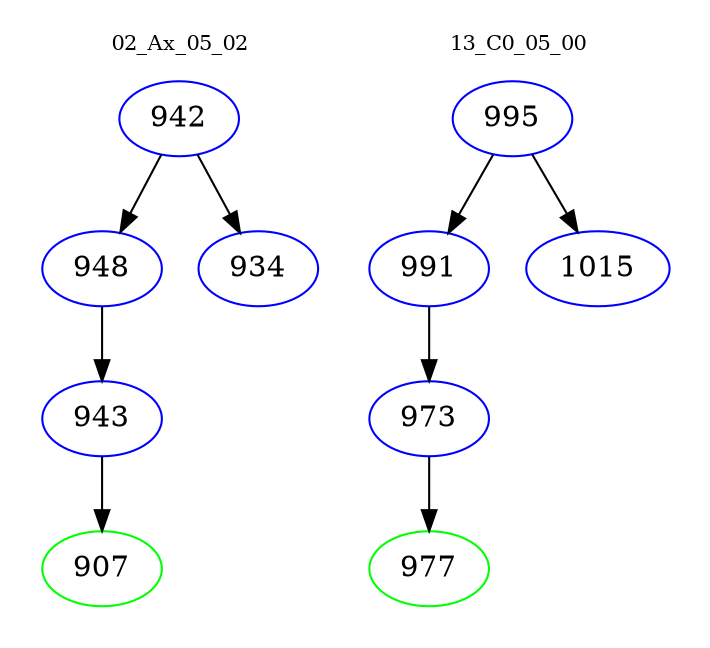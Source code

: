 digraph{
subgraph cluster_0 {
color = white
label = "02_Ax_05_02";
fontsize=10;
T0_942 [label="942", color="blue"]
T0_942 -> T0_948 [color="black"]
T0_948 [label="948", color="blue"]
T0_948 -> T0_943 [color="black"]
T0_943 [label="943", color="blue"]
T0_943 -> T0_907 [color="black"]
T0_907 [label="907", color="green"]
T0_942 -> T0_934 [color="black"]
T0_934 [label="934", color="blue"]
}
subgraph cluster_1 {
color = white
label = "13_C0_05_00";
fontsize=10;
T1_995 [label="995", color="blue"]
T1_995 -> T1_991 [color="black"]
T1_991 [label="991", color="blue"]
T1_991 -> T1_973 [color="black"]
T1_973 [label="973", color="blue"]
T1_973 -> T1_977 [color="black"]
T1_977 [label="977", color="green"]
T1_995 -> T1_1015 [color="black"]
T1_1015 [label="1015", color="blue"]
}
}
